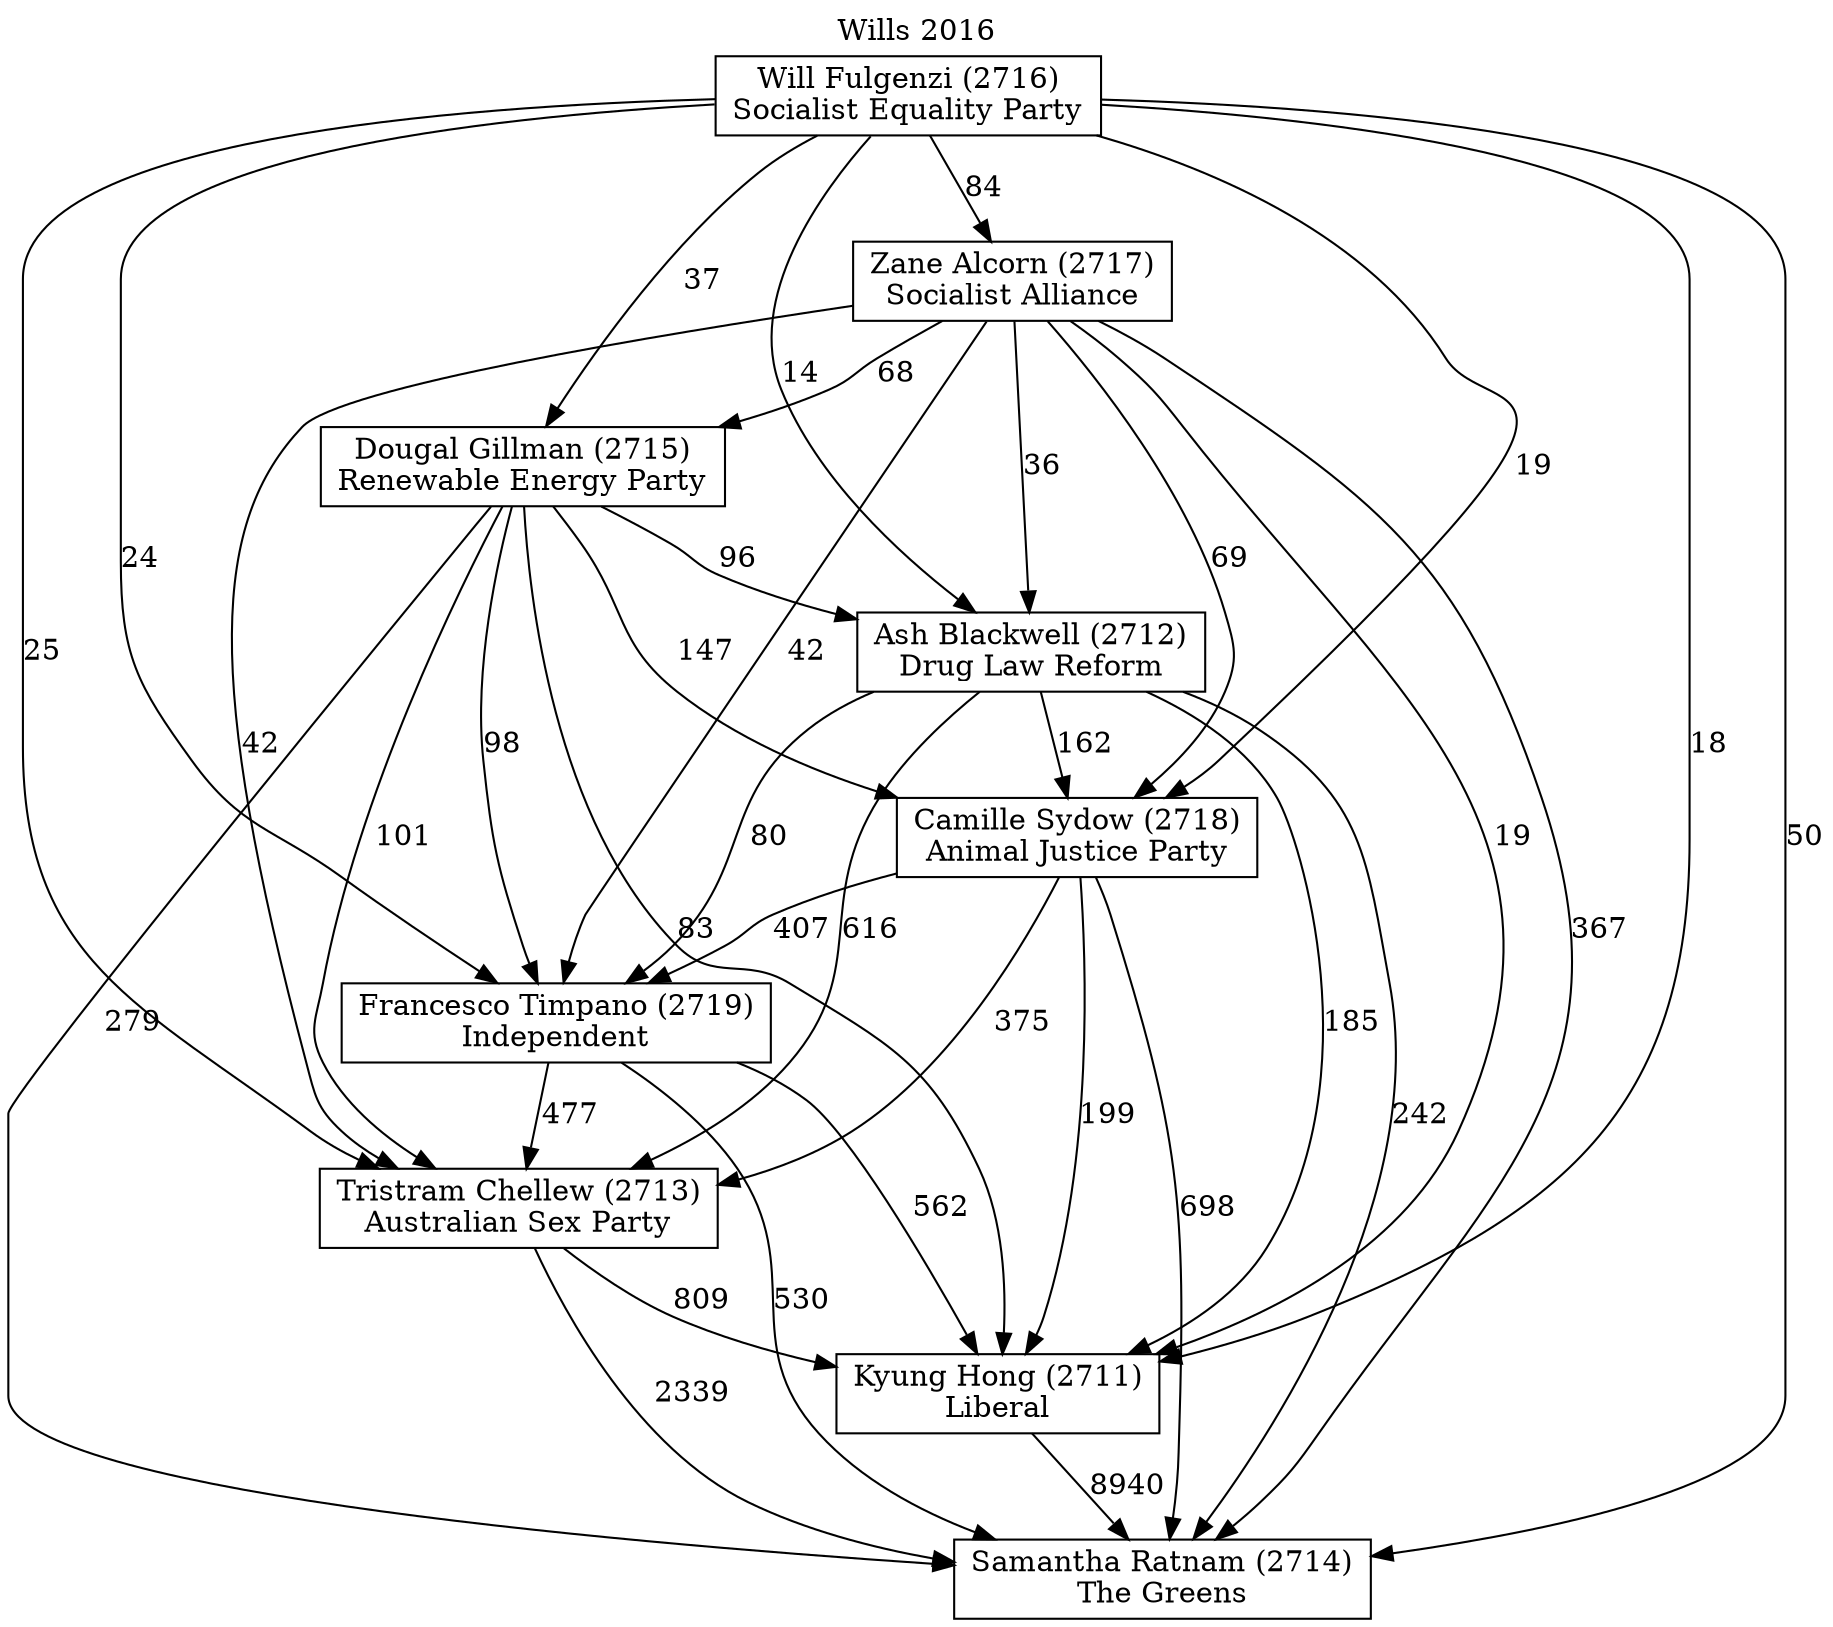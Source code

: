 // House preference flow
digraph "Samantha Ratnam (2714)_Wills_2016" {
	graph [label="Wills 2016" labelloc=t mclimit=10]
	node [shape=box]
	"Ash Blackwell (2712)" [label="Ash Blackwell (2712)
Drug Law Reform"]
	"Camille Sydow (2718)" [label="Camille Sydow (2718)
Animal Justice Party"]
	"Dougal Gillman (2715)" [label="Dougal Gillman (2715)
Renewable Energy Party"]
	"Francesco Timpano (2719)" [label="Francesco Timpano (2719)
Independent"]
	"Kyung Hong (2711)" [label="Kyung Hong (2711)
Liberal"]
	"Samantha Ratnam (2714)" [label="Samantha Ratnam (2714)
The Greens"]
	"Tristram Chellew (2713)" [label="Tristram Chellew (2713)
Australian Sex Party"]
	"Will Fulgenzi (2716)" [label="Will Fulgenzi (2716)
Socialist Equality Party"]
	"Zane Alcorn (2717)" [label="Zane Alcorn (2717)
Socialist Alliance"]
	"Ash Blackwell (2712)" -> "Camille Sydow (2718)" [label=162]
	"Ash Blackwell (2712)" -> "Francesco Timpano (2719)" [label=80]
	"Ash Blackwell (2712)" -> "Kyung Hong (2711)" [label=185]
	"Ash Blackwell (2712)" -> "Samantha Ratnam (2714)" [label=242]
	"Ash Blackwell (2712)" -> "Tristram Chellew (2713)" [label=616]
	"Camille Sydow (2718)" -> "Francesco Timpano (2719)" [label=407]
	"Camille Sydow (2718)" -> "Kyung Hong (2711)" [label=199]
	"Camille Sydow (2718)" -> "Samantha Ratnam (2714)" [label=698]
	"Camille Sydow (2718)" -> "Tristram Chellew (2713)" [label=375]
	"Dougal Gillman (2715)" -> "Ash Blackwell (2712)" [label=96]
	"Dougal Gillman (2715)" -> "Camille Sydow (2718)" [label=147]
	"Dougal Gillman (2715)" -> "Francesco Timpano (2719)" [label=98]
	"Dougal Gillman (2715)" -> "Kyung Hong (2711)" [label=83]
	"Dougal Gillman (2715)" -> "Samantha Ratnam (2714)" [label=279]
	"Dougal Gillman (2715)" -> "Tristram Chellew (2713)" [label=101]
	"Francesco Timpano (2719)" -> "Kyung Hong (2711)" [label=562]
	"Francesco Timpano (2719)" -> "Samantha Ratnam (2714)" [label=530]
	"Francesco Timpano (2719)" -> "Tristram Chellew (2713)" [label=477]
	"Kyung Hong (2711)" -> "Samantha Ratnam (2714)" [label=8940]
	"Tristram Chellew (2713)" -> "Kyung Hong (2711)" [label=809]
	"Tristram Chellew (2713)" -> "Samantha Ratnam (2714)" [label=2339]
	"Will Fulgenzi (2716)" -> "Ash Blackwell (2712)" [label=14]
	"Will Fulgenzi (2716)" -> "Camille Sydow (2718)" [label=19]
	"Will Fulgenzi (2716)" -> "Dougal Gillman (2715)" [label=37]
	"Will Fulgenzi (2716)" -> "Francesco Timpano (2719)" [label=24]
	"Will Fulgenzi (2716)" -> "Kyung Hong (2711)" [label=18]
	"Will Fulgenzi (2716)" -> "Samantha Ratnam (2714)" [label=50]
	"Will Fulgenzi (2716)" -> "Tristram Chellew (2713)" [label=25]
	"Will Fulgenzi (2716)" -> "Zane Alcorn (2717)" [label=84]
	"Zane Alcorn (2717)" -> "Ash Blackwell (2712)" [label=36]
	"Zane Alcorn (2717)" -> "Camille Sydow (2718)" [label=69]
	"Zane Alcorn (2717)" -> "Dougal Gillman (2715)" [label=68]
	"Zane Alcorn (2717)" -> "Francesco Timpano (2719)" [label=42]
	"Zane Alcorn (2717)" -> "Kyung Hong (2711)" [label=19]
	"Zane Alcorn (2717)" -> "Samantha Ratnam (2714)" [label=367]
	"Zane Alcorn (2717)" -> "Tristram Chellew (2713)" [label=42]
}
